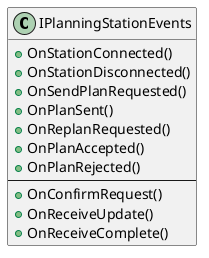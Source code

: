 @startuml

class IPlanningStationEvents
{
    +OnStationConnected()
    +OnStationDisconnected()
    +OnSendPlanRequested()
    +OnPlanSent()
    +OnReplanRequested()
    +OnPlanAccepted()
    +OnPlanRejected()
    ---
    +OnConfirmRequest()
    +OnReceiveUpdate()
    +OnReceiveComplete()
}

@enduml
